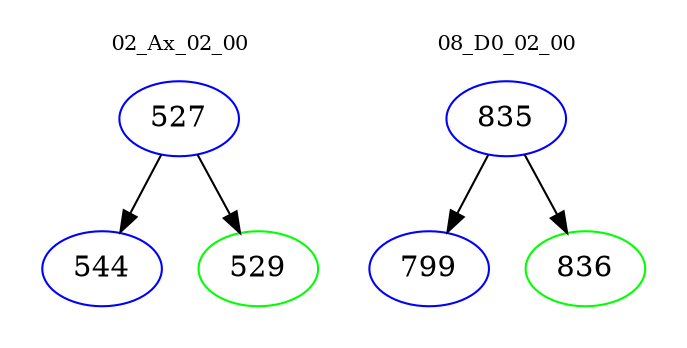 digraph{
subgraph cluster_0 {
color = white
label = "02_Ax_02_00";
fontsize=10;
T0_527 [label="527", color="blue"]
T0_527 -> T0_544 [color="black"]
T0_544 [label="544", color="blue"]
T0_527 -> T0_529 [color="black"]
T0_529 [label="529", color="green"]
}
subgraph cluster_1 {
color = white
label = "08_D0_02_00";
fontsize=10;
T1_835 [label="835", color="blue"]
T1_835 -> T1_799 [color="black"]
T1_799 [label="799", color="blue"]
T1_835 -> T1_836 [color="black"]
T1_836 [label="836", color="green"]
}
}
